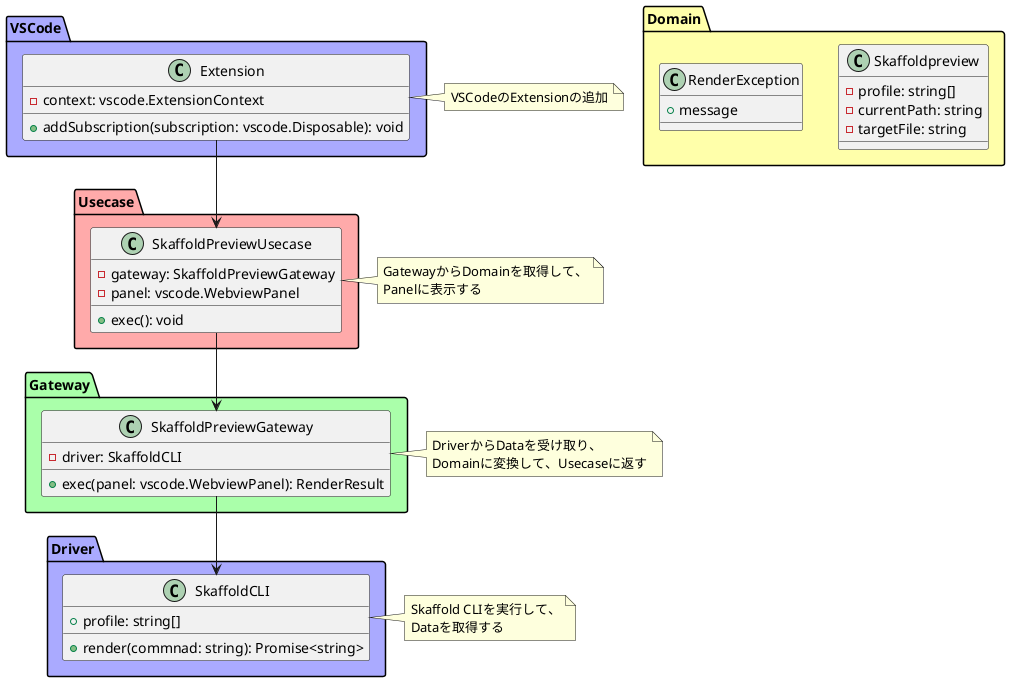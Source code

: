 @startuml

package VSCode #AAAAFF {
  class Extension {
    - context: vscode.ExtensionContext
    + addSubscription(subscription: vscode.Disposable): void
  }
}

package Domain #FFFFAA {
  class Skaffoldpreview {
    - profile: string[]
    - currentPath: string
    - targetFile: string
  }

  class RenderException {
    + message
  }
}

note right of Extension
  VSCodeのExtensionの追加
end note

package Usecase #FFAAAA {
  class SkaffoldPreviewUsecase {
    - gateway: SkaffoldPreviewGateway
    - panel: vscode.WebviewPanel
    + exec(): void
  }
}

note right of SkaffoldPreviewUsecase
  GatewayからDomainを取得して、
  Panelに表示する
end note

SkaffoldPreviewUsecase <-up- Extension

package Gateway #AAFFAA {
  class SkaffoldPreviewGateway {
    - driver: SkaffoldCLI
    + exec(panel: vscode.WebviewPanel): RenderResult
  }

  SkaffoldPreviewGateway <-up- SkaffoldPreviewUsecase
}

note right of SkaffoldPreviewGateway
  DriverからDataを受け取り、
  Domainに変換して、Usecaseに返す
end note

package Driver #AAAAFF {
  class SkaffoldCLI {
    + profile: string[]
    + render(commnad: string): Promise<string>
  }
}

note right of SkaffoldCLI
  Skaffold CLIを実行して、
  Dataを取得する
end note

SkaffoldCLI <-up- SkaffoldPreviewGateway

@enduml